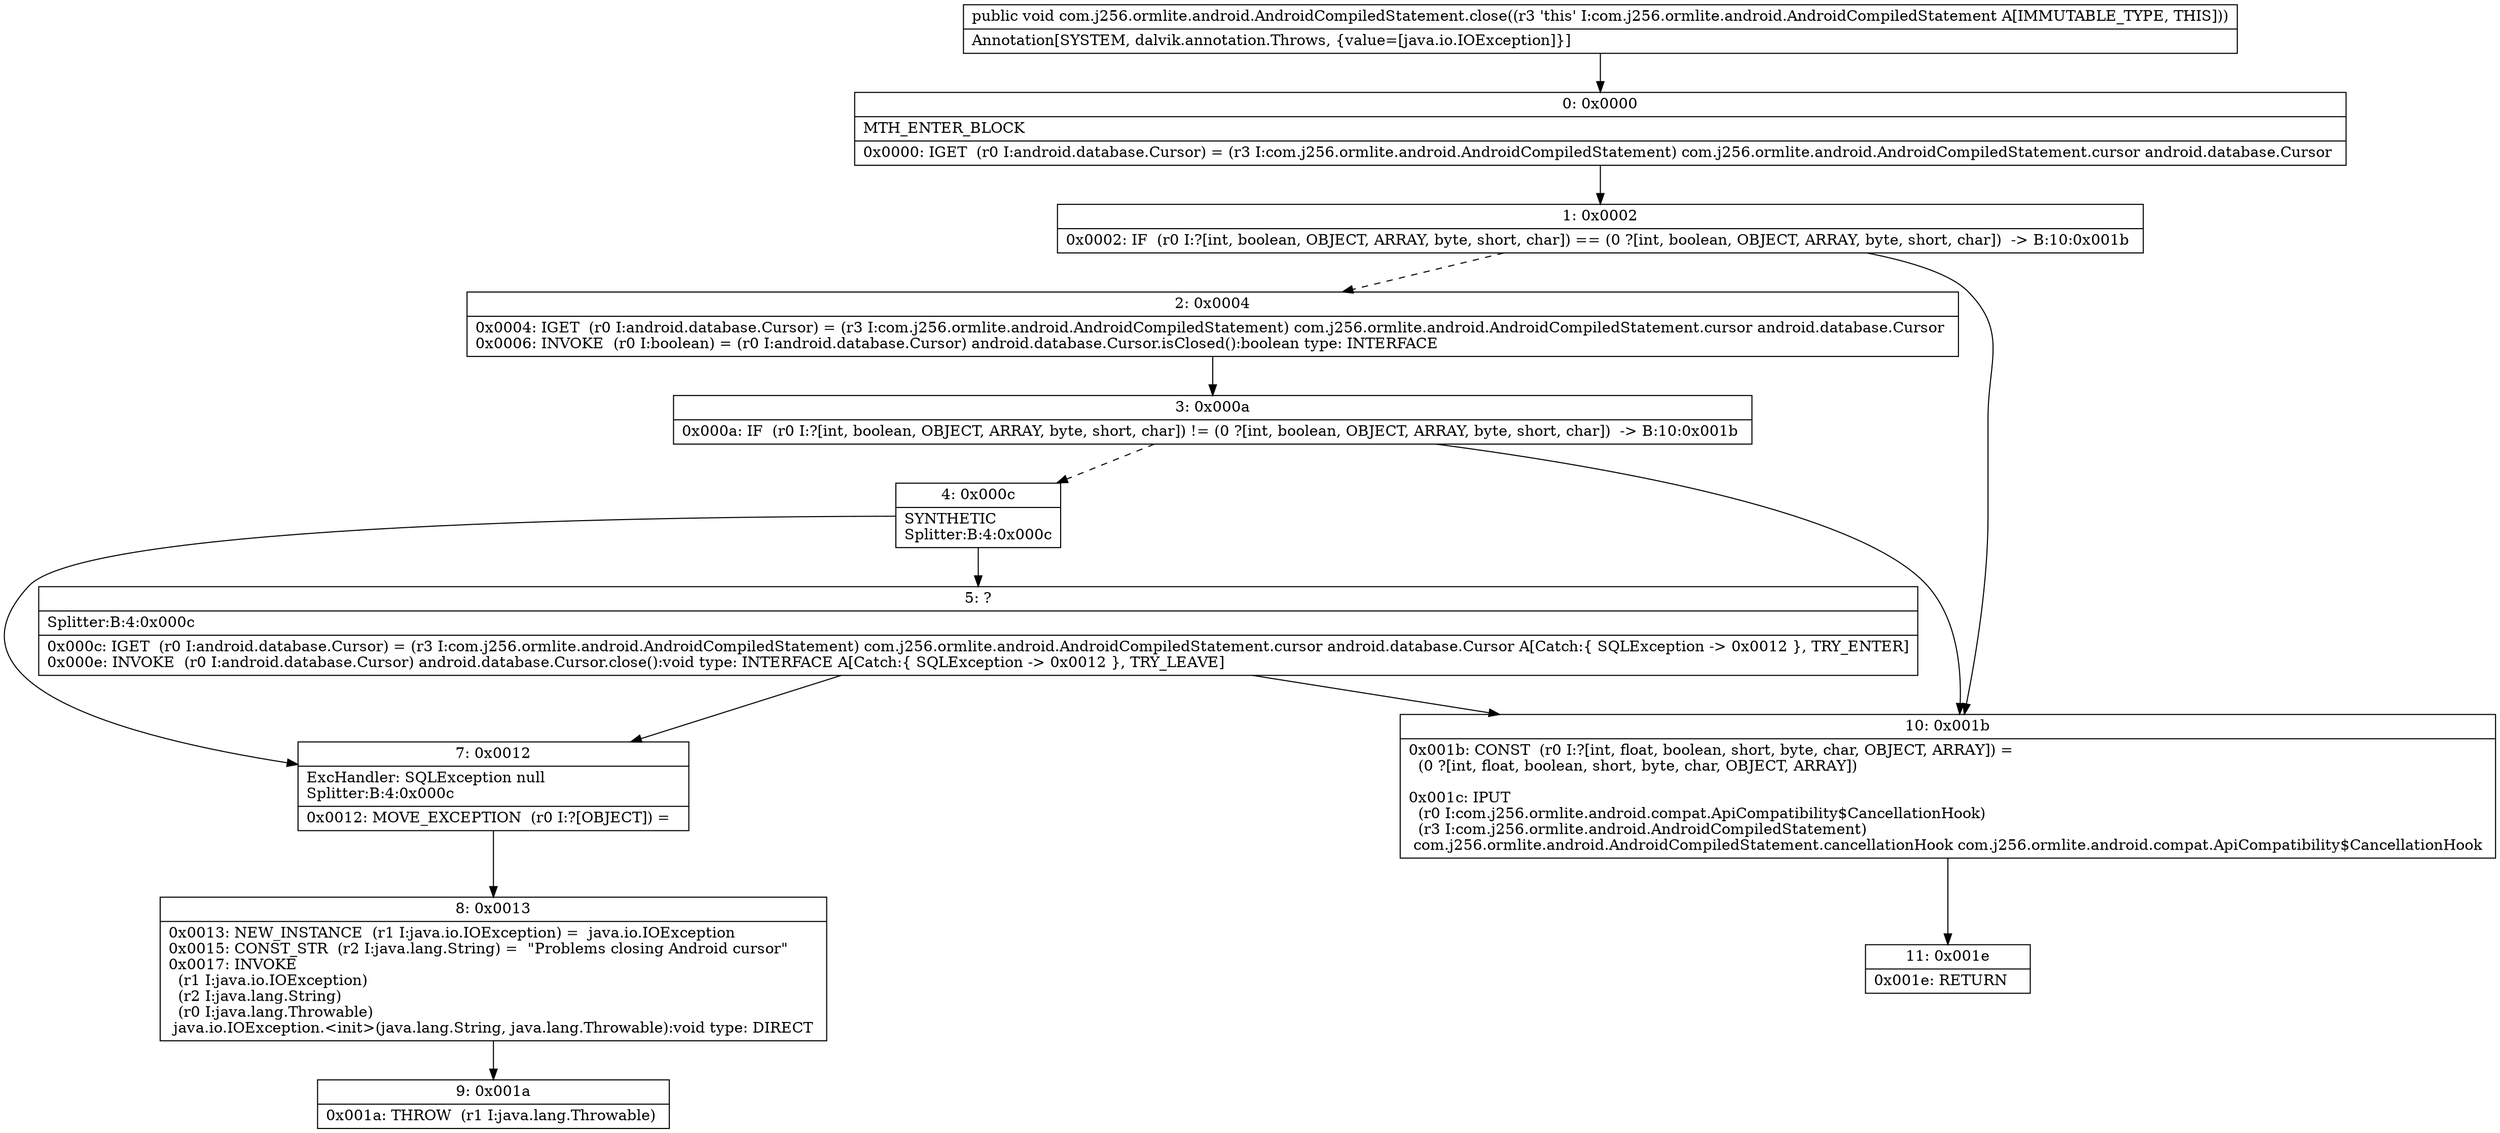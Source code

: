 digraph "CFG forcom.j256.ormlite.android.AndroidCompiledStatement.close()V" {
Node_0 [shape=record,label="{0\:\ 0x0000|MTH_ENTER_BLOCK\l|0x0000: IGET  (r0 I:android.database.Cursor) = (r3 I:com.j256.ormlite.android.AndroidCompiledStatement) com.j256.ormlite.android.AndroidCompiledStatement.cursor android.database.Cursor \l}"];
Node_1 [shape=record,label="{1\:\ 0x0002|0x0002: IF  (r0 I:?[int, boolean, OBJECT, ARRAY, byte, short, char]) == (0 ?[int, boolean, OBJECT, ARRAY, byte, short, char])  \-\> B:10:0x001b \l}"];
Node_2 [shape=record,label="{2\:\ 0x0004|0x0004: IGET  (r0 I:android.database.Cursor) = (r3 I:com.j256.ormlite.android.AndroidCompiledStatement) com.j256.ormlite.android.AndroidCompiledStatement.cursor android.database.Cursor \l0x0006: INVOKE  (r0 I:boolean) = (r0 I:android.database.Cursor) android.database.Cursor.isClosed():boolean type: INTERFACE \l}"];
Node_3 [shape=record,label="{3\:\ 0x000a|0x000a: IF  (r0 I:?[int, boolean, OBJECT, ARRAY, byte, short, char]) != (0 ?[int, boolean, OBJECT, ARRAY, byte, short, char])  \-\> B:10:0x001b \l}"];
Node_4 [shape=record,label="{4\:\ 0x000c|SYNTHETIC\lSplitter:B:4:0x000c\l}"];
Node_5 [shape=record,label="{5\:\ ?|Splitter:B:4:0x000c\l|0x000c: IGET  (r0 I:android.database.Cursor) = (r3 I:com.j256.ormlite.android.AndroidCompiledStatement) com.j256.ormlite.android.AndroidCompiledStatement.cursor android.database.Cursor A[Catch:\{ SQLException \-\> 0x0012 \}, TRY_ENTER]\l0x000e: INVOKE  (r0 I:android.database.Cursor) android.database.Cursor.close():void type: INTERFACE A[Catch:\{ SQLException \-\> 0x0012 \}, TRY_LEAVE]\l}"];
Node_7 [shape=record,label="{7\:\ 0x0012|ExcHandler: SQLException null\lSplitter:B:4:0x000c\l|0x0012: MOVE_EXCEPTION  (r0 I:?[OBJECT]) =  \l}"];
Node_8 [shape=record,label="{8\:\ 0x0013|0x0013: NEW_INSTANCE  (r1 I:java.io.IOException) =  java.io.IOException \l0x0015: CONST_STR  (r2 I:java.lang.String) =  \"Problems closing Android cursor\" \l0x0017: INVOKE  \l  (r1 I:java.io.IOException)\l  (r2 I:java.lang.String)\l  (r0 I:java.lang.Throwable)\l java.io.IOException.\<init\>(java.lang.String, java.lang.Throwable):void type: DIRECT \l}"];
Node_9 [shape=record,label="{9\:\ 0x001a|0x001a: THROW  (r1 I:java.lang.Throwable) \l}"];
Node_10 [shape=record,label="{10\:\ 0x001b|0x001b: CONST  (r0 I:?[int, float, boolean, short, byte, char, OBJECT, ARRAY]) = \l  (0 ?[int, float, boolean, short, byte, char, OBJECT, ARRAY])\l \l0x001c: IPUT  \l  (r0 I:com.j256.ormlite.android.compat.ApiCompatibility$CancellationHook)\l  (r3 I:com.j256.ormlite.android.AndroidCompiledStatement)\l com.j256.ormlite.android.AndroidCompiledStatement.cancellationHook com.j256.ormlite.android.compat.ApiCompatibility$CancellationHook \l}"];
Node_11 [shape=record,label="{11\:\ 0x001e|0x001e: RETURN   \l}"];
MethodNode[shape=record,label="{public void com.j256.ormlite.android.AndroidCompiledStatement.close((r3 'this' I:com.j256.ormlite.android.AndroidCompiledStatement A[IMMUTABLE_TYPE, THIS]))  | Annotation[SYSTEM, dalvik.annotation.Throws, \{value=[java.io.IOException]\}]\l}"];
MethodNode -> Node_0;
Node_0 -> Node_1;
Node_1 -> Node_2[style=dashed];
Node_1 -> Node_10;
Node_2 -> Node_3;
Node_3 -> Node_4[style=dashed];
Node_3 -> Node_10;
Node_4 -> Node_5;
Node_4 -> Node_7;
Node_5 -> Node_7;
Node_5 -> Node_10;
Node_7 -> Node_8;
Node_8 -> Node_9;
Node_10 -> Node_11;
}


